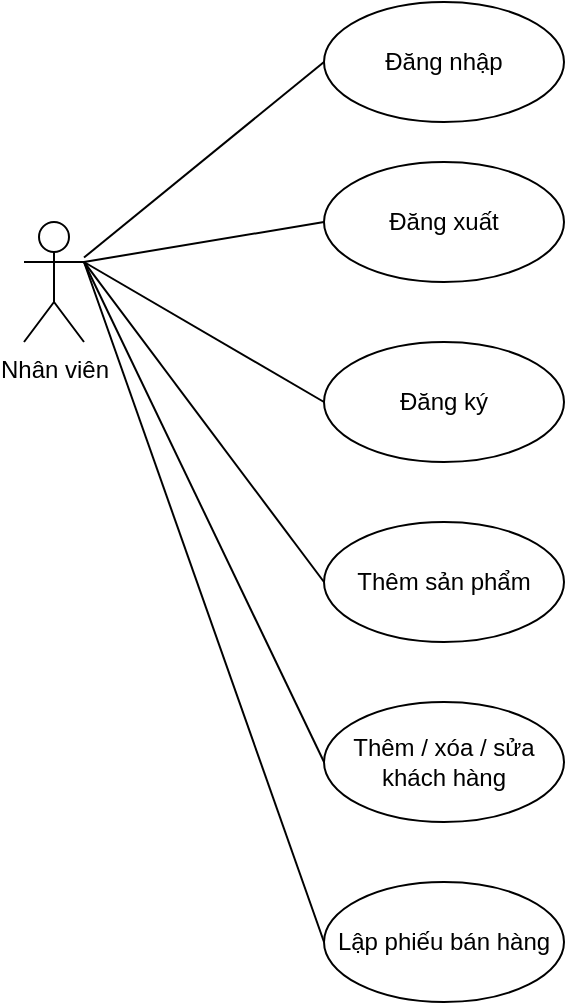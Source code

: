 <mxfile version="13.3.0" type="device"><diagram id="T0kuRtyoIPqeizc10xqN" name="Page-1"><mxGraphModel dx="868" dy="482" grid="1" gridSize="10" guides="1" tooltips="1" connect="1" arrows="1" fold="1" page="1" pageScale="1" pageWidth="850" pageHeight="1100" math="0" shadow="0"><root><mxCell id="0"/><mxCell id="1" parent="0"/><mxCell id="-sZN_0UP2xF7-7-4DMvV-1" value="Nhân viên" style="shape=umlActor;verticalLabelPosition=bottom;labelBackgroundColor=#ffffff;verticalAlign=top;html=1;outlineConnect=0;" vertex="1" parent="1"><mxGeometry x="120" y="180" width="30" height="60" as="geometry"/></mxCell><mxCell id="-sZN_0UP2xF7-7-4DMvV-2" value="Đăng nhập" style="ellipse;whiteSpace=wrap;html=1;" vertex="1" parent="1"><mxGeometry x="270" y="70" width="120" height="60" as="geometry"/></mxCell><mxCell id="-sZN_0UP2xF7-7-4DMvV-4" value="Đăng xuất" style="ellipse;whiteSpace=wrap;html=1;" vertex="1" parent="1"><mxGeometry x="270" y="150" width="120" height="60" as="geometry"/></mxCell><mxCell id="-sZN_0UP2xF7-7-4DMvV-5" value="Đăng ký" style="ellipse;whiteSpace=wrap;html=1;" vertex="1" parent="1"><mxGeometry x="270" y="240" width="120" height="60" as="geometry"/></mxCell><mxCell id="-sZN_0UP2xF7-7-4DMvV-6" value="Thêm sản phẩm" style="ellipse;whiteSpace=wrap;html=1;" vertex="1" parent="1"><mxGeometry x="270" y="330" width="120" height="60" as="geometry"/></mxCell><mxCell id="-sZN_0UP2xF7-7-4DMvV-7" value="Thêm / xóa / sửa khách hàng" style="ellipse;whiteSpace=wrap;html=1;" vertex="1" parent="1"><mxGeometry x="270" y="420" width="120" height="60" as="geometry"/></mxCell><mxCell id="-sZN_0UP2xF7-7-4DMvV-11" value="" style="endArrow=none;html=1;entryX=0;entryY=0.5;entryDx=0;entryDy=0;" edge="1" parent="1" source="-sZN_0UP2xF7-7-4DMvV-1" target="-sZN_0UP2xF7-7-4DMvV-2"><mxGeometry width="50" height="50" relative="1" as="geometry"><mxPoint x="180" y="250" as="sourcePoint"/><mxPoint x="230" y="200" as="targetPoint"/></mxGeometry></mxCell><mxCell id="-sZN_0UP2xF7-7-4DMvV-12" value="" style="endArrow=none;html=1;entryX=0;entryY=0.5;entryDx=0;entryDy=0;exitX=1;exitY=0.333;exitDx=0;exitDy=0;exitPerimeter=0;" edge="1" parent="1" source="-sZN_0UP2xF7-7-4DMvV-1" target="-sZN_0UP2xF7-7-4DMvV-4"><mxGeometry width="50" height="50" relative="1" as="geometry"><mxPoint x="160" y="207.778" as="sourcePoint"/><mxPoint x="280" y="110" as="targetPoint"/></mxGeometry></mxCell><mxCell id="-sZN_0UP2xF7-7-4DMvV-13" value="" style="endArrow=none;html=1;entryX=0;entryY=0.5;entryDx=0;entryDy=0;" edge="1" parent="1" target="-sZN_0UP2xF7-7-4DMvV-5"><mxGeometry width="50" height="50" relative="1" as="geometry"><mxPoint x="150" y="200" as="sourcePoint"/><mxPoint x="280" y="190" as="targetPoint"/></mxGeometry></mxCell><mxCell id="-sZN_0UP2xF7-7-4DMvV-14" value="" style="endArrow=none;html=1;entryX=0;entryY=0.5;entryDx=0;entryDy=0;exitX=1;exitY=0.333;exitDx=0;exitDy=0;exitPerimeter=0;" edge="1" parent="1" source="-sZN_0UP2xF7-7-4DMvV-1" target="-sZN_0UP2xF7-7-4DMvV-6"><mxGeometry width="50" height="50" relative="1" as="geometry"><mxPoint x="160" y="210" as="sourcePoint"/><mxPoint x="280" y="280" as="targetPoint"/></mxGeometry></mxCell><mxCell id="-sZN_0UP2xF7-7-4DMvV-16" value="" style="endArrow=none;html=1;entryX=0;entryY=0.5;entryDx=0;entryDy=0;exitX=1;exitY=0.333;exitDx=0;exitDy=0;exitPerimeter=0;" edge="1" parent="1" source="-sZN_0UP2xF7-7-4DMvV-1" target="-sZN_0UP2xF7-7-4DMvV-7"><mxGeometry width="50" height="50" relative="1" as="geometry"><mxPoint x="160" y="210" as="sourcePoint"/><mxPoint x="280" y="370" as="targetPoint"/></mxGeometry></mxCell><mxCell id="-sZN_0UP2xF7-7-4DMvV-17" value="Lập phiếu bán hàng" style="ellipse;whiteSpace=wrap;html=1;" vertex="1" parent="1"><mxGeometry x="270" y="510" width="120" height="60" as="geometry"/></mxCell><mxCell id="-sZN_0UP2xF7-7-4DMvV-18" value="" style="endArrow=none;html=1;entryX=0;entryY=0.5;entryDx=0;entryDy=0;exitX=1;exitY=0.333;exitDx=0;exitDy=0;exitPerimeter=0;" edge="1" parent="1" source="-sZN_0UP2xF7-7-4DMvV-1" target="-sZN_0UP2xF7-7-4DMvV-17"><mxGeometry width="50" height="50" relative="1" as="geometry"><mxPoint x="160" y="210" as="sourcePoint"/><mxPoint x="280" y="460" as="targetPoint"/></mxGeometry></mxCell></root></mxGraphModel></diagram></mxfile>